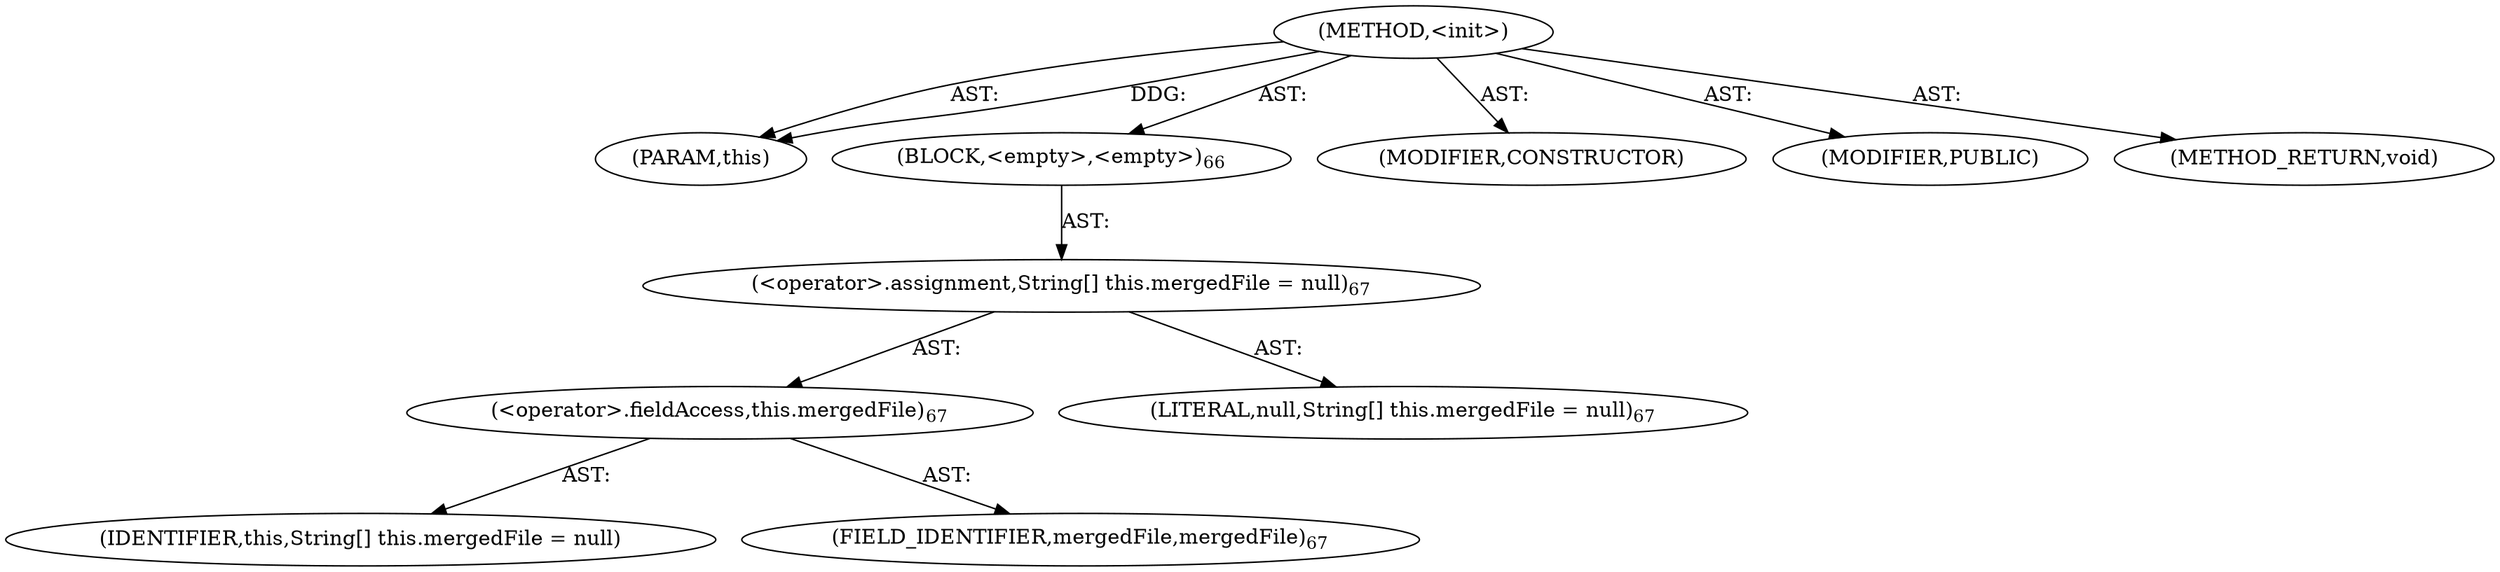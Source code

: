 digraph "&lt;init&gt;" {  
"111669149699" [label = <(METHOD,&lt;init&gt;)> ]
"115964116998" [label = <(PARAM,this)> ]
"25769803779" [label = <(BLOCK,&lt;empty&gt;,&lt;empty&gt;)<SUB>66</SUB>> ]
"30064771076" [label = <(&lt;operator&gt;.assignment,String[] this.mergedFile = null)<SUB>67</SUB>> ]
"30064771077" [label = <(&lt;operator&gt;.fieldAccess,this.mergedFile)<SUB>67</SUB>> ]
"68719476739" [label = <(IDENTIFIER,this,String[] this.mergedFile = null)> ]
"55834574850" [label = <(FIELD_IDENTIFIER,mergedFile,mergedFile)<SUB>67</SUB>> ]
"90194313216" [label = <(LITERAL,null,String[] this.mergedFile = null)<SUB>67</SUB>> ]
"133143986183" [label = <(MODIFIER,CONSTRUCTOR)> ]
"133143986184" [label = <(MODIFIER,PUBLIC)> ]
"128849018883" [label = <(METHOD_RETURN,void)> ]
  "111669149699" -> "115964116998"  [ label = "AST: "] 
  "111669149699" -> "25769803779"  [ label = "AST: "] 
  "111669149699" -> "133143986183"  [ label = "AST: "] 
  "111669149699" -> "133143986184"  [ label = "AST: "] 
  "111669149699" -> "128849018883"  [ label = "AST: "] 
  "25769803779" -> "30064771076"  [ label = "AST: "] 
  "30064771076" -> "30064771077"  [ label = "AST: "] 
  "30064771076" -> "90194313216"  [ label = "AST: "] 
  "30064771077" -> "68719476739"  [ label = "AST: "] 
  "30064771077" -> "55834574850"  [ label = "AST: "] 
  "111669149699" -> "115964116998"  [ label = "DDG: "] 
}
